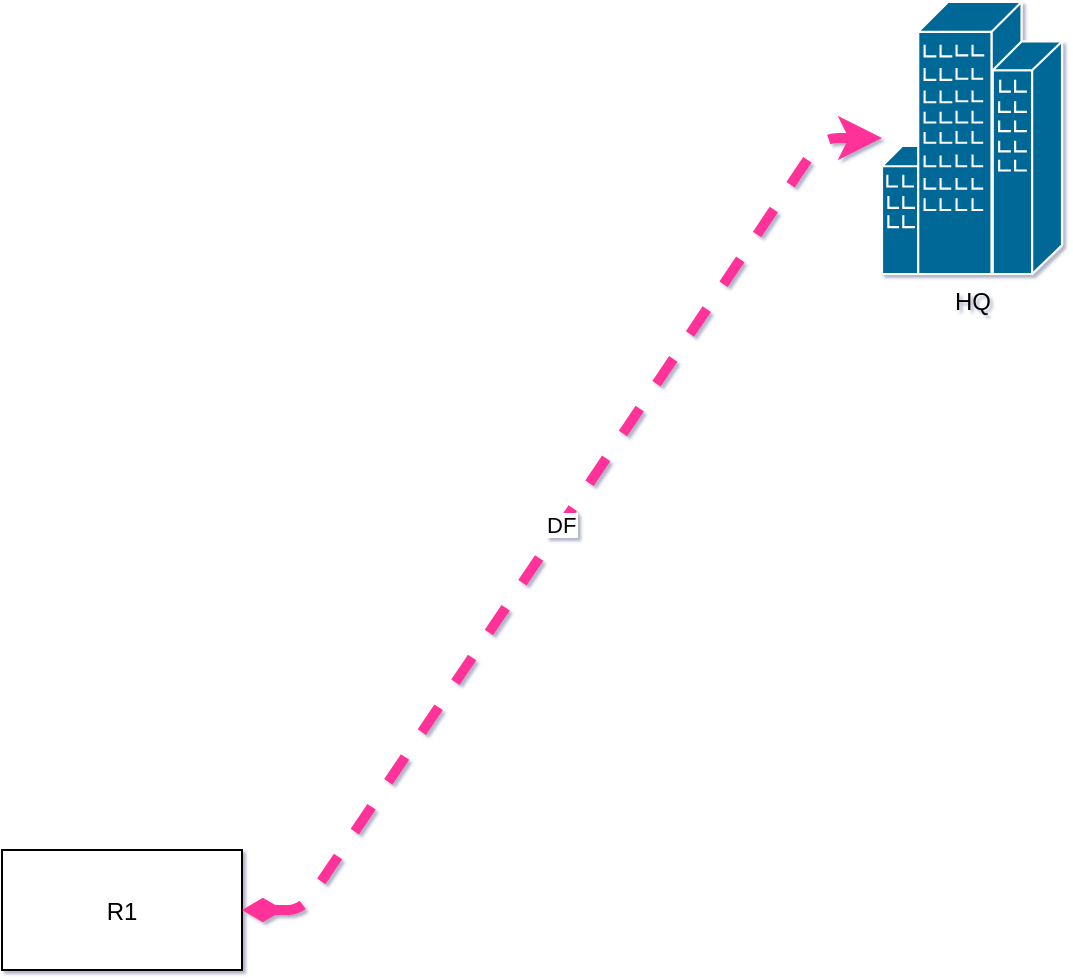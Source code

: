 <mxfile compressed="false" type="device">
    <diagram id="Page-1" name="Page-1">
      <mxGraphModel arrows="1" connect="1" dx="1360" dy="864" fold="1" grid="1" gridSize="10" guides="1" math="0" page="1" pageHeight="1169" pageScale="1" pageWidth="827" shadow="1" tooltips="1">
        <root>
          <mxCell id="0" />   
          <mxCell id="1" parent="0" />
        <object id="HQ" label="HQ">
      <mxCell parent="1" style="shape=mxgraph.cisco.buildings.generic_building;html=1;pointerEvents=1;dashed=0;fillColor=#036897;strokeColor=#ffffff;strokeWidth=2;verticalLabelPosition=bottom;verticalAlign=top;align=center;outlineConnect=0;" vertex="1">
          <mxGeometry as="geometry" height="136" width="90" x="688" y="0" />
      </mxCell>
    </object><object id="R1" label="R1">
      <mxCell parent="1" style="./styles/router.txt" vertex="1">
          <mxGeometry as="geometry" height="60" width="120" x="248" y="424" />
      </mxCell>
    </object><object id="5e502dfc2ada126f127e1b6b590aee3e" label="DF">
      <mxCell edge="1" parent="1" source="R1" style="endArrow=classic;fillColor=#f8cecc;strokeColor=#FF3399;dashed=1;edgeStyle=entityRelationEdgeStyle;startArrow=diamondThin;startFill=1;endFill=0;strokeWidth=5;" target="HQ">
          <mxGeometry as="geometry" relative="1" />
      </mxCell>
    </object></root>
      </mxGraphModel>
    </diagram></mxfile>